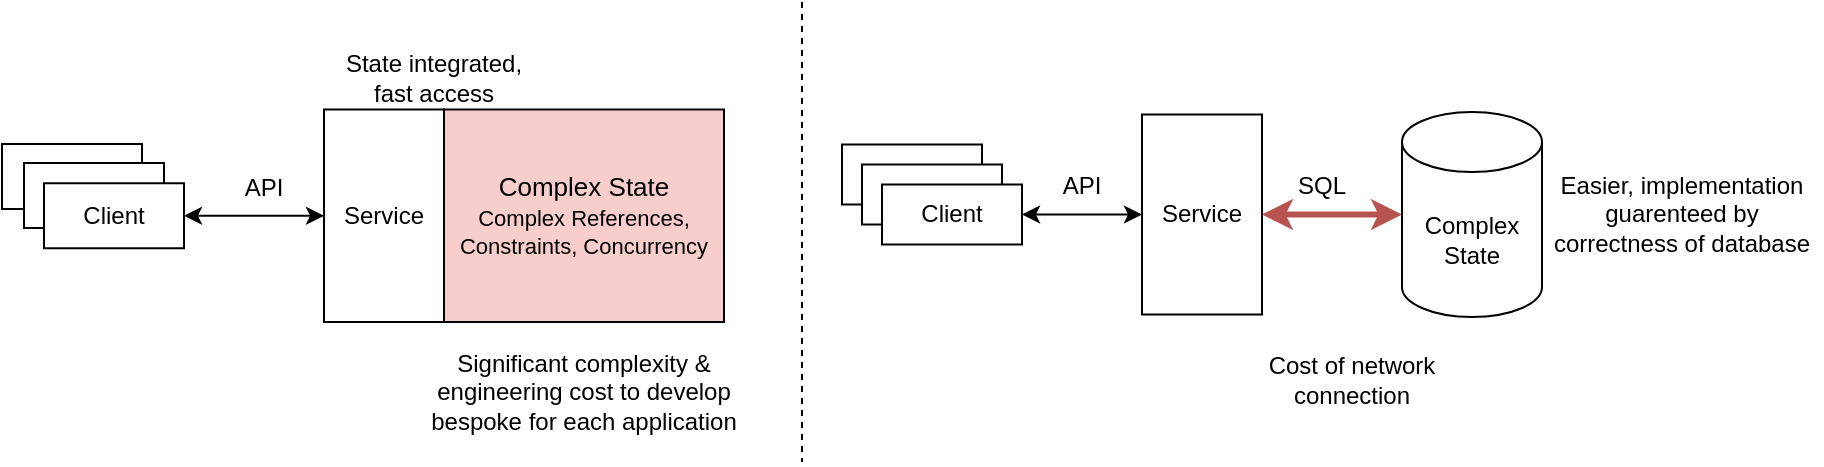 <mxfile>
    <diagram id="Zrb6dH__u9pghRWyzj48" name="Page-1">
        <mxGraphModel dx="853" dy="673" grid="1" gridSize="10" guides="1" tooltips="1" connect="1" arrows="1" fold="1" page="1" pageScale="1" pageWidth="850" pageHeight="1100" math="0" shadow="0">
            <root>
                <mxCell id="0"/>
                <mxCell id="1" parent="0"/>
                <mxCell id="19" value="" style="rounded=0;whiteSpace=wrap;html=1;" vertex="1" parent="1">
                    <mxGeometry x="180" y="171" width="70" height="32.5" as="geometry"/>
                </mxCell>
                <mxCell id="18" value="" style="rounded=0;whiteSpace=wrap;html=1;" vertex="1" parent="1">
                    <mxGeometry x="191" y="180.5" width="70" height="32.5" as="geometry"/>
                </mxCell>
                <mxCell id="8" style="edgeStyle=none;html=1;exitX=1;exitY=0.5;exitDx=0;exitDy=0;entryX=0;entryY=0.5;entryDx=0;entryDy=0;fontSize=11;startArrow=classic;startFill=1;" edge="1" parent="1" source="5" target="17">
                    <mxGeometry relative="1" as="geometry">
                        <mxPoint x="341" y="202.5" as="targetPoint"/>
                    </mxGeometry>
                </mxCell>
                <mxCell id="5" value="Client" style="rounded=0;whiteSpace=wrap;html=1;" vertex="1" parent="1">
                    <mxGeometry x="201" y="190.63" width="70" height="32.5" as="geometry"/>
                </mxCell>
                <mxCell id="7" value="&lt;font style=&quot;font-size: 13px;&quot;&gt;Complex State&lt;/font&gt;&lt;br&gt;&lt;font style=&quot;font-size: 11px;&quot;&gt;Complex References, Constraints, Concurrency&lt;/font&gt;" style="rounded=0;whiteSpace=wrap;html=1;strokeWidth=1;fillColor=#f8cecc;strokeColor=#000000;" vertex="1" parent="1">
                    <mxGeometry x="401" y="153.75" width="140" height="106.25" as="geometry"/>
                </mxCell>
                <mxCell id="9" value="Client" style="rounded=0;whiteSpace=wrap;html=1;" vertex="1" parent="1">
                    <mxGeometry x="600" y="171.25" width="70" height="30" as="geometry"/>
                </mxCell>
                <mxCell id="10" value="Client" style="rounded=0;whiteSpace=wrap;html=1;" vertex="1" parent="1">
                    <mxGeometry x="610" y="181.25" width="70" height="30" as="geometry"/>
                </mxCell>
                <mxCell id="11" style="edgeStyle=none;html=1;exitX=1;exitY=0.5;exitDx=0;exitDy=0;entryX=0;entryY=0.5;entryDx=0;entryDy=0;fontSize=11;startArrow=classic;startFill=1;" edge="1" parent="1" source="12" target="13">
                    <mxGeometry relative="1" as="geometry"/>
                </mxCell>
                <mxCell id="12" value="Client" style="rounded=0;whiteSpace=wrap;html=1;" vertex="1" parent="1">
                    <mxGeometry x="620" y="191.25" width="70" height="30" as="geometry"/>
                </mxCell>
                <mxCell id="16" style="edgeStyle=none;html=1;exitX=1;exitY=0.5;exitDx=0;exitDy=0;entryX=0;entryY=0.5;entryDx=0;entryDy=0;entryPerimeter=0;fontSize=11;fillColor=#f8cecc;strokeColor=#b85450;jumpSize=6;strokeWidth=3;startArrow=classic;startFill=1;" edge="1" parent="1" source="13" target="15">
                    <mxGeometry relative="1" as="geometry"/>
                </mxCell>
                <mxCell id="13" value="Service" style="rounded=0;whiteSpace=wrap;html=1;" vertex="1" parent="1">
                    <mxGeometry x="750" y="156.25" width="60" height="100" as="geometry"/>
                </mxCell>
                <mxCell id="15" value="&lt;font style=&quot;font-size: 12px;&quot;&gt;Complex State&lt;/font&gt;" style="shape=cylinder3;whiteSpace=wrap;html=1;boundedLbl=1;backgroundOutline=1;size=15;fontSize=11;" vertex="1" parent="1">
                    <mxGeometry x="880" y="155" width="70" height="102.5" as="geometry"/>
                </mxCell>
                <mxCell id="17" value="Service" style="rounded=0;whiteSpace=wrap;html=1;" vertex="1" parent="1">
                    <mxGeometry x="341" y="153.75" width="60" height="106.25" as="geometry"/>
                </mxCell>
                <mxCell id="21" value="API" style="text;html=1;strokeColor=none;fillColor=none;align=center;verticalAlign=middle;whiteSpace=wrap;rounded=0;fontSize=12;" vertex="1" parent="1">
                    <mxGeometry x="281" y="177.5" width="60" height="30" as="geometry"/>
                </mxCell>
                <mxCell id="22" value="API" style="text;html=1;strokeColor=none;fillColor=none;align=center;verticalAlign=middle;whiteSpace=wrap;rounded=0;fontSize=12;" vertex="1" parent="1">
                    <mxGeometry x="690" y="177.25" width="60" height="30" as="geometry"/>
                </mxCell>
                <mxCell id="23" value="SQL" style="text;html=1;strokeColor=none;fillColor=none;align=center;verticalAlign=middle;whiteSpace=wrap;rounded=0;fontSize=12;" vertex="1" parent="1">
                    <mxGeometry x="810" y="177.25" width="60" height="30" as="geometry"/>
                </mxCell>
                <mxCell id="24" value="Significant complexity &amp;amp; engineering cost to develop bespoke for each application" style="text;html=1;strokeColor=none;fillColor=none;align=center;verticalAlign=middle;whiteSpace=wrap;rounded=0;fontSize=12;" vertex="1" parent="1">
                    <mxGeometry x="391" y="270" width="160" height="50" as="geometry"/>
                </mxCell>
                <mxCell id="26" value="Cost of network connection" style="text;html=1;strokeColor=none;fillColor=none;align=center;verticalAlign=middle;whiteSpace=wrap;rounded=0;fontSize=12;" vertex="1" parent="1">
                    <mxGeometry x="800" y="263.75" width="110" height="50" as="geometry"/>
                </mxCell>
                <mxCell id="27" value="" style="endArrow=none;dashed=1;html=1;fontSize=12;" edge="1" parent="1">
                    <mxGeometry width="50" height="50" relative="1" as="geometry">
                        <mxPoint x="580" y="100" as="sourcePoint"/>
                        <mxPoint x="580" y="330" as="targetPoint"/>
                    </mxGeometry>
                </mxCell>
                <mxCell id="28" value="State integrated, fast access" style="text;html=1;strokeColor=none;fillColor=none;align=center;verticalAlign=middle;whiteSpace=wrap;rounded=0;fontSize=12;" vertex="1" parent="1">
                    <mxGeometry x="341" y="120" width="110" height="35" as="geometry"/>
                </mxCell>
                <mxCell id="29" value="Easier, implementation guarenteed by correctness of database" style="text;html=1;strokeColor=none;fillColor=none;align=center;verticalAlign=middle;whiteSpace=wrap;rounded=0;fontSize=12;" vertex="1" parent="1">
                    <mxGeometry x="950" y="178.75" width="140" height="55" as="geometry"/>
                </mxCell>
            </root>
        </mxGraphModel>
    </diagram>
</mxfile>